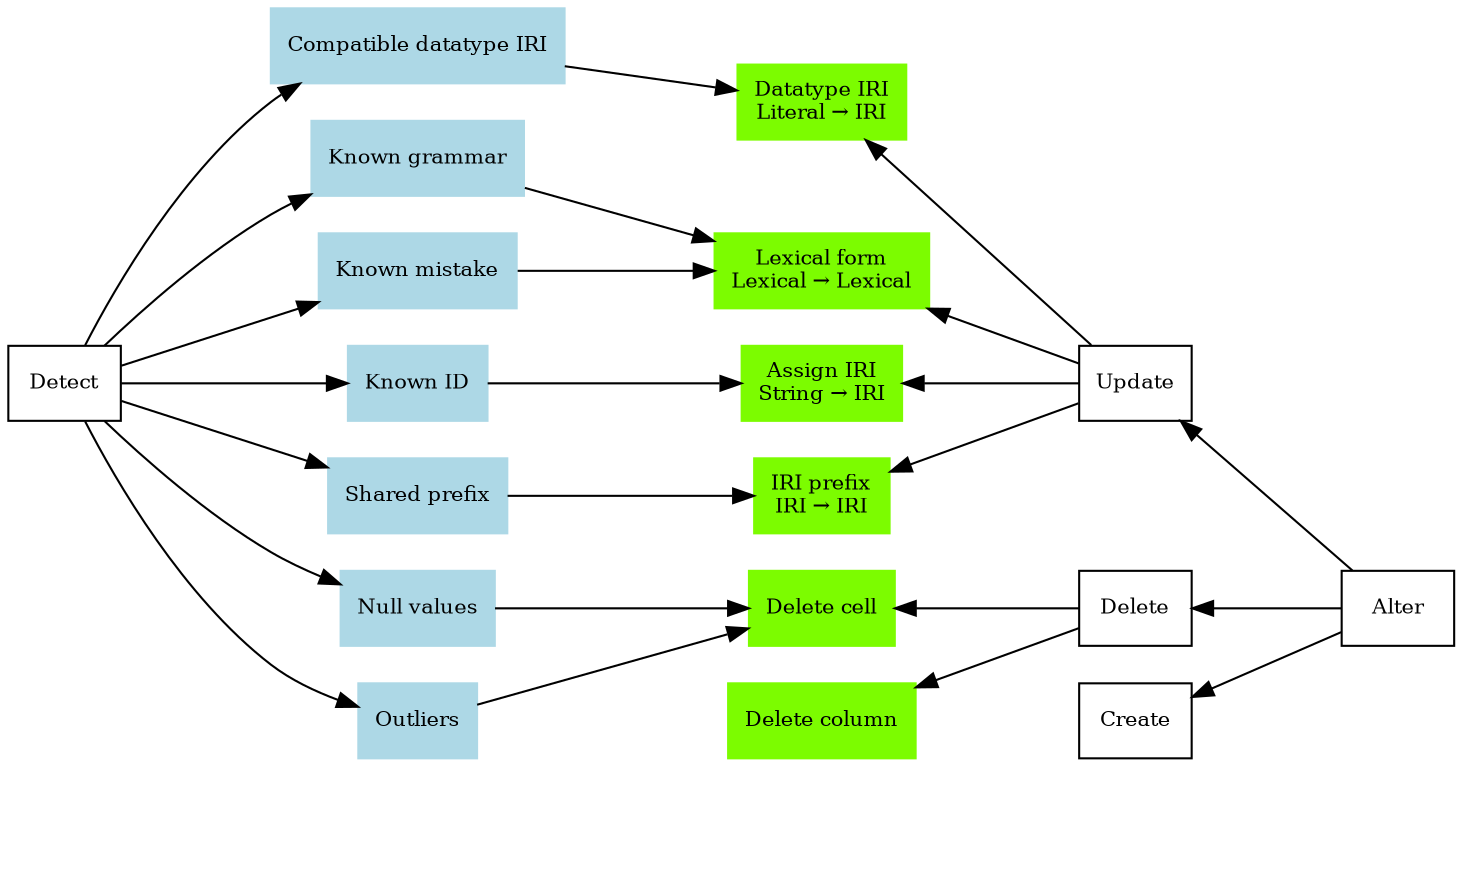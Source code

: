 digraph data_transformation {
  rankdir=LR;
  ranksep=1.0;
  node [fontsize=10.0,shape=rect];

  {
    rank=same;
    r1 [style=invisible];
    n1 [label=<Detect>];
  }

  {
    rank=same;
    r2 [style=invisible];
    node [color=lightblue,style=filled];
    n11 [label=<Compatible datatype IRI>];
    n12 [label=<Known grammar>];
    n13 [label=<Known mistake>];
    n14 [label=<Known ID>];
    n15 [label=<Shared prefix>];
    n16 [label=<Null values>];
    n17 [label=<Outliers>];
  }

  {
    rank=same;
    r3 [style=invisible];
    node [color=lawngreen,style=filled];
    n221 [label=<Datatype IRI<BR/>Literal → IRI>];
    n222 [label=<Lexical form<BR/>Lexical → Lexical>];
    n223 [label=<Assign IRI<BR/>String → IRI>];
    n224 [label=<IRI prefix<BR/>IRI → IRI>];
    n231 [label=<Delete cell>];
    n232 [label=<Delete column>];
  }
  
  {
    rank=same;
    r4 [style=invisible];
    n21 [label=<Create>];
    n22 [label=<Update>];
    n23 [label=<Delete>];
  }

  {
    rank=same;
    r5 [style=invisible];
    n2 [label=<Alter>];
  }
  
  {
    edge [arrowhead=none,style=invisible];
    r1 -> r2 -> r3 -> r4 -> r5;
  }

  n1 -> n11;
  n1 -> n12;
  n1 -> n13;
  n1 -> n14;
  n1 -> n15;
  n1 -> n16;
  n1 -> n17;

  n2 -> n21;
  n2 -> n22;
  n2 -> n23;

  n22 -> n221;
  n22 -> n222;
  n22 -> n223;
  n22 -> n224;

  n23 -> n231;
  n23 -> n232;

  n11 -> n221;
  n12 -> n222;
  n13 -> n222;
  n14 -> n223;
  n15 -> n224;
  n16 -> n231;
  n17 -> n231;
}
